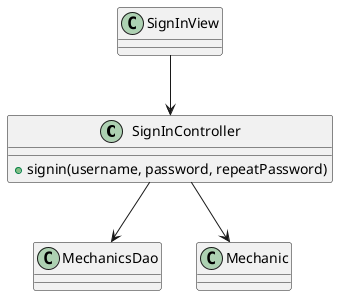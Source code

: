@startuml
	class SignInController {
	+signin(username, password, repeatPassword)
	}

	SignInController --> MechanicsDao
	SignInController --> Mechanic
	SignInView --> SignInController
@enduml